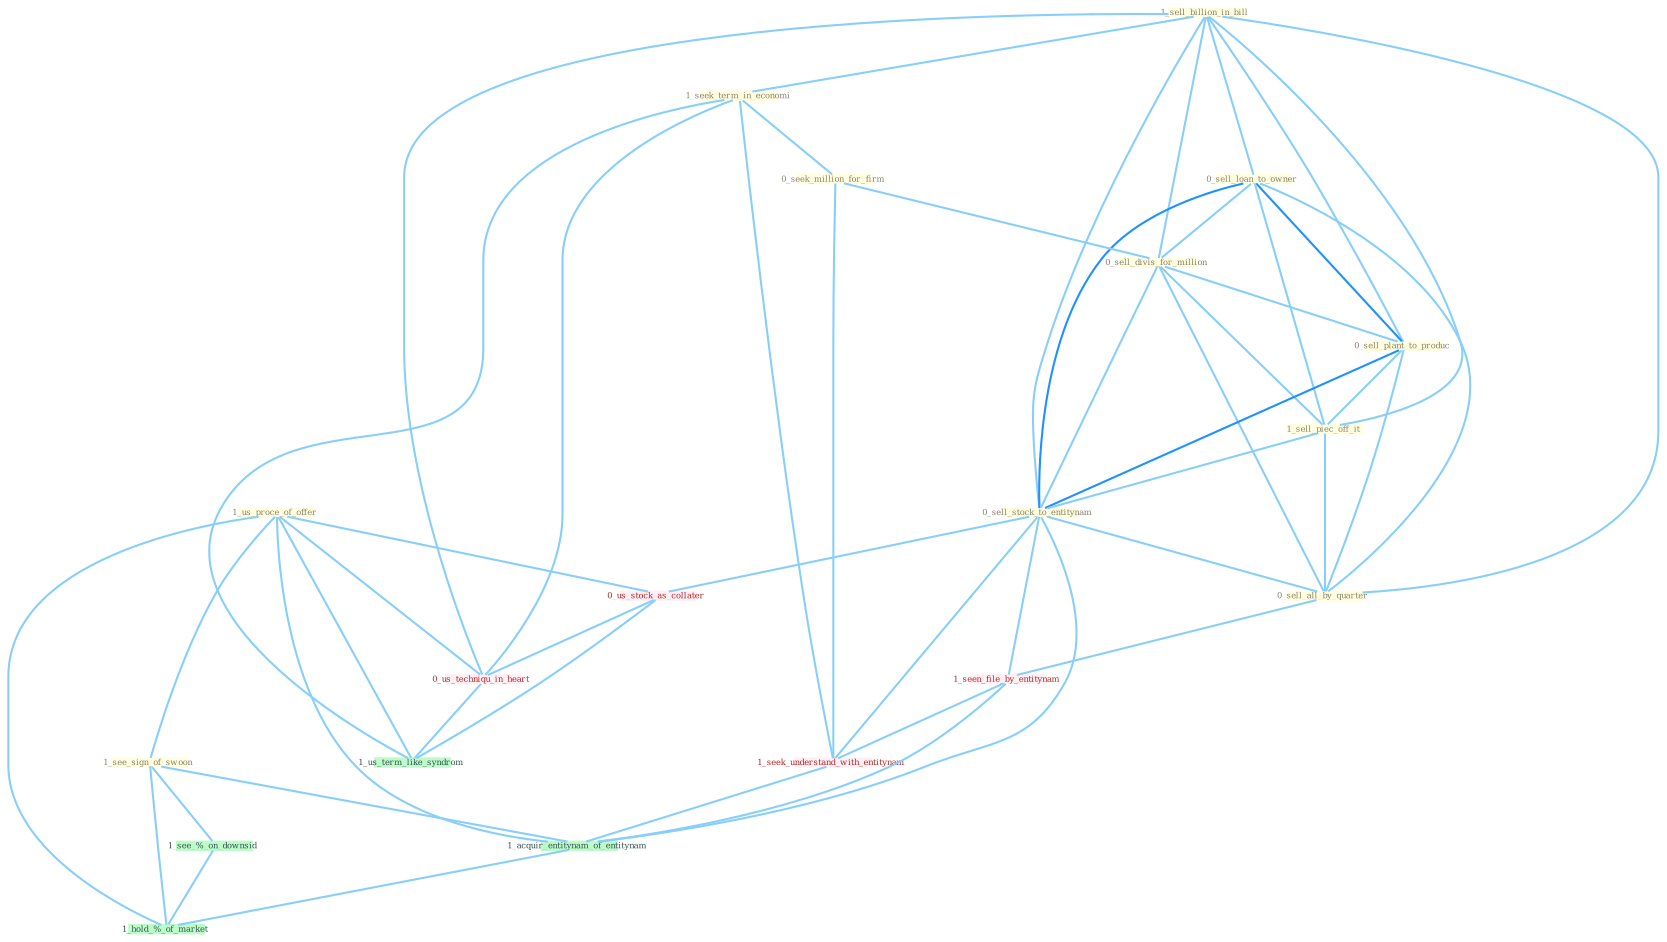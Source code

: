 Graph G{ 
    node
    [shape=polygon,style=filled,width=.5,height=.06,color="#BDFCC9",fixedsize=true,fontsize=4,
    fontcolor="#2f4f4f"];
    {node
    [color="#ffffe0", fontcolor="#8b7d6b"] "1_us_proce_of_offer " "1_sell_billion_in_bill " "1_seek_term_in_economi " "0_sell_loan_to_owner " "0_seek_million_for_firm " "0_sell_divis_for_million " "0_sell_plant_to_produc " "1_sell_piec_off_it " "1_see_sign_of_swoon " "0_sell_stock_to_entitynam " "0_sell_all_by_quarter "}
{node [color="#fff0f5", fontcolor="#b22222"] "1_seen_file_by_entitynam " "0_us_stock_as_collater " "1_seek_understand_with_entitynam " "0_us_techniqu_in_heart "}
edge [color="#B0E2FF"];

	"1_us_proce_of_offer " -- "1_see_sign_of_swoon " [w="1", color="#87cefa" ];
	"1_us_proce_of_offer " -- "0_us_stock_as_collater " [w="1", color="#87cefa" ];
	"1_us_proce_of_offer " -- "1_acquir_entitynam_of_entitynam " [w="1", color="#87cefa" ];
	"1_us_proce_of_offer " -- "0_us_techniqu_in_heart " [w="1", color="#87cefa" ];
	"1_us_proce_of_offer " -- "1_us_term_like_syndrom " [w="1", color="#87cefa" ];
	"1_us_proce_of_offer " -- "1_hold_%_of_market " [w="1", color="#87cefa" ];
	"1_sell_billion_in_bill " -- "1_seek_term_in_economi " [w="1", color="#87cefa" ];
	"1_sell_billion_in_bill " -- "0_sell_loan_to_owner " [w="1", color="#87cefa" ];
	"1_sell_billion_in_bill " -- "0_sell_divis_for_million " [w="1", color="#87cefa" ];
	"1_sell_billion_in_bill " -- "0_sell_plant_to_produc " [w="1", color="#87cefa" ];
	"1_sell_billion_in_bill " -- "1_sell_piec_off_it " [w="1", color="#87cefa" ];
	"1_sell_billion_in_bill " -- "0_sell_stock_to_entitynam " [w="1", color="#87cefa" ];
	"1_sell_billion_in_bill " -- "0_sell_all_by_quarter " [w="1", color="#87cefa" ];
	"1_sell_billion_in_bill " -- "0_us_techniqu_in_heart " [w="1", color="#87cefa" ];
	"1_seek_term_in_economi " -- "0_seek_million_for_firm " [w="1", color="#87cefa" ];
	"1_seek_term_in_economi " -- "1_seek_understand_with_entitynam " [w="1", color="#87cefa" ];
	"1_seek_term_in_economi " -- "0_us_techniqu_in_heart " [w="1", color="#87cefa" ];
	"1_seek_term_in_economi " -- "1_us_term_like_syndrom " [w="1", color="#87cefa" ];
	"0_sell_loan_to_owner " -- "0_sell_divis_for_million " [w="1", color="#87cefa" ];
	"0_sell_loan_to_owner " -- "0_sell_plant_to_produc " [w="2", color="#1e90ff" , len=0.8];
	"0_sell_loan_to_owner " -- "1_sell_piec_off_it " [w="1", color="#87cefa" ];
	"0_sell_loan_to_owner " -- "0_sell_stock_to_entitynam " [w="2", color="#1e90ff" , len=0.8];
	"0_sell_loan_to_owner " -- "0_sell_all_by_quarter " [w="1", color="#87cefa" ];
	"0_seek_million_for_firm " -- "0_sell_divis_for_million " [w="1", color="#87cefa" ];
	"0_seek_million_for_firm " -- "1_seek_understand_with_entitynam " [w="1", color="#87cefa" ];
	"0_sell_divis_for_million " -- "0_sell_plant_to_produc " [w="1", color="#87cefa" ];
	"0_sell_divis_for_million " -- "1_sell_piec_off_it " [w="1", color="#87cefa" ];
	"0_sell_divis_for_million " -- "0_sell_stock_to_entitynam " [w="1", color="#87cefa" ];
	"0_sell_divis_for_million " -- "0_sell_all_by_quarter " [w="1", color="#87cefa" ];
	"0_sell_plant_to_produc " -- "1_sell_piec_off_it " [w="1", color="#87cefa" ];
	"0_sell_plant_to_produc " -- "0_sell_stock_to_entitynam " [w="2", color="#1e90ff" , len=0.8];
	"0_sell_plant_to_produc " -- "0_sell_all_by_quarter " [w="1", color="#87cefa" ];
	"1_sell_piec_off_it " -- "0_sell_stock_to_entitynam " [w="1", color="#87cefa" ];
	"1_sell_piec_off_it " -- "0_sell_all_by_quarter " [w="1", color="#87cefa" ];
	"1_see_sign_of_swoon " -- "1_acquir_entitynam_of_entitynam " [w="1", color="#87cefa" ];
	"1_see_sign_of_swoon " -- "1_see_%_on_downsid " [w="1", color="#87cefa" ];
	"1_see_sign_of_swoon " -- "1_hold_%_of_market " [w="1", color="#87cefa" ];
	"0_sell_stock_to_entitynam " -- "0_sell_all_by_quarter " [w="1", color="#87cefa" ];
	"0_sell_stock_to_entitynam " -- "1_seen_file_by_entitynam " [w="1", color="#87cefa" ];
	"0_sell_stock_to_entitynam " -- "0_us_stock_as_collater " [w="1", color="#87cefa" ];
	"0_sell_stock_to_entitynam " -- "1_seek_understand_with_entitynam " [w="1", color="#87cefa" ];
	"0_sell_stock_to_entitynam " -- "1_acquir_entitynam_of_entitynam " [w="1", color="#87cefa" ];
	"0_sell_all_by_quarter " -- "1_seen_file_by_entitynam " [w="1", color="#87cefa" ];
	"1_seen_file_by_entitynam " -- "1_seek_understand_with_entitynam " [w="1", color="#87cefa" ];
	"1_seen_file_by_entitynam " -- "1_acquir_entitynam_of_entitynam " [w="1", color="#87cefa" ];
	"0_us_stock_as_collater " -- "0_us_techniqu_in_heart " [w="1", color="#87cefa" ];
	"0_us_stock_as_collater " -- "1_us_term_like_syndrom " [w="1", color="#87cefa" ];
	"1_seek_understand_with_entitynam " -- "1_acquir_entitynam_of_entitynam " [w="1", color="#87cefa" ];
	"1_acquir_entitynam_of_entitynam " -- "1_hold_%_of_market " [w="1", color="#87cefa" ];
	"0_us_techniqu_in_heart " -- "1_us_term_like_syndrom " [w="1", color="#87cefa" ];
	"1_see_%_on_downsid " -- "1_hold_%_of_market " [w="1", color="#87cefa" ];
}
